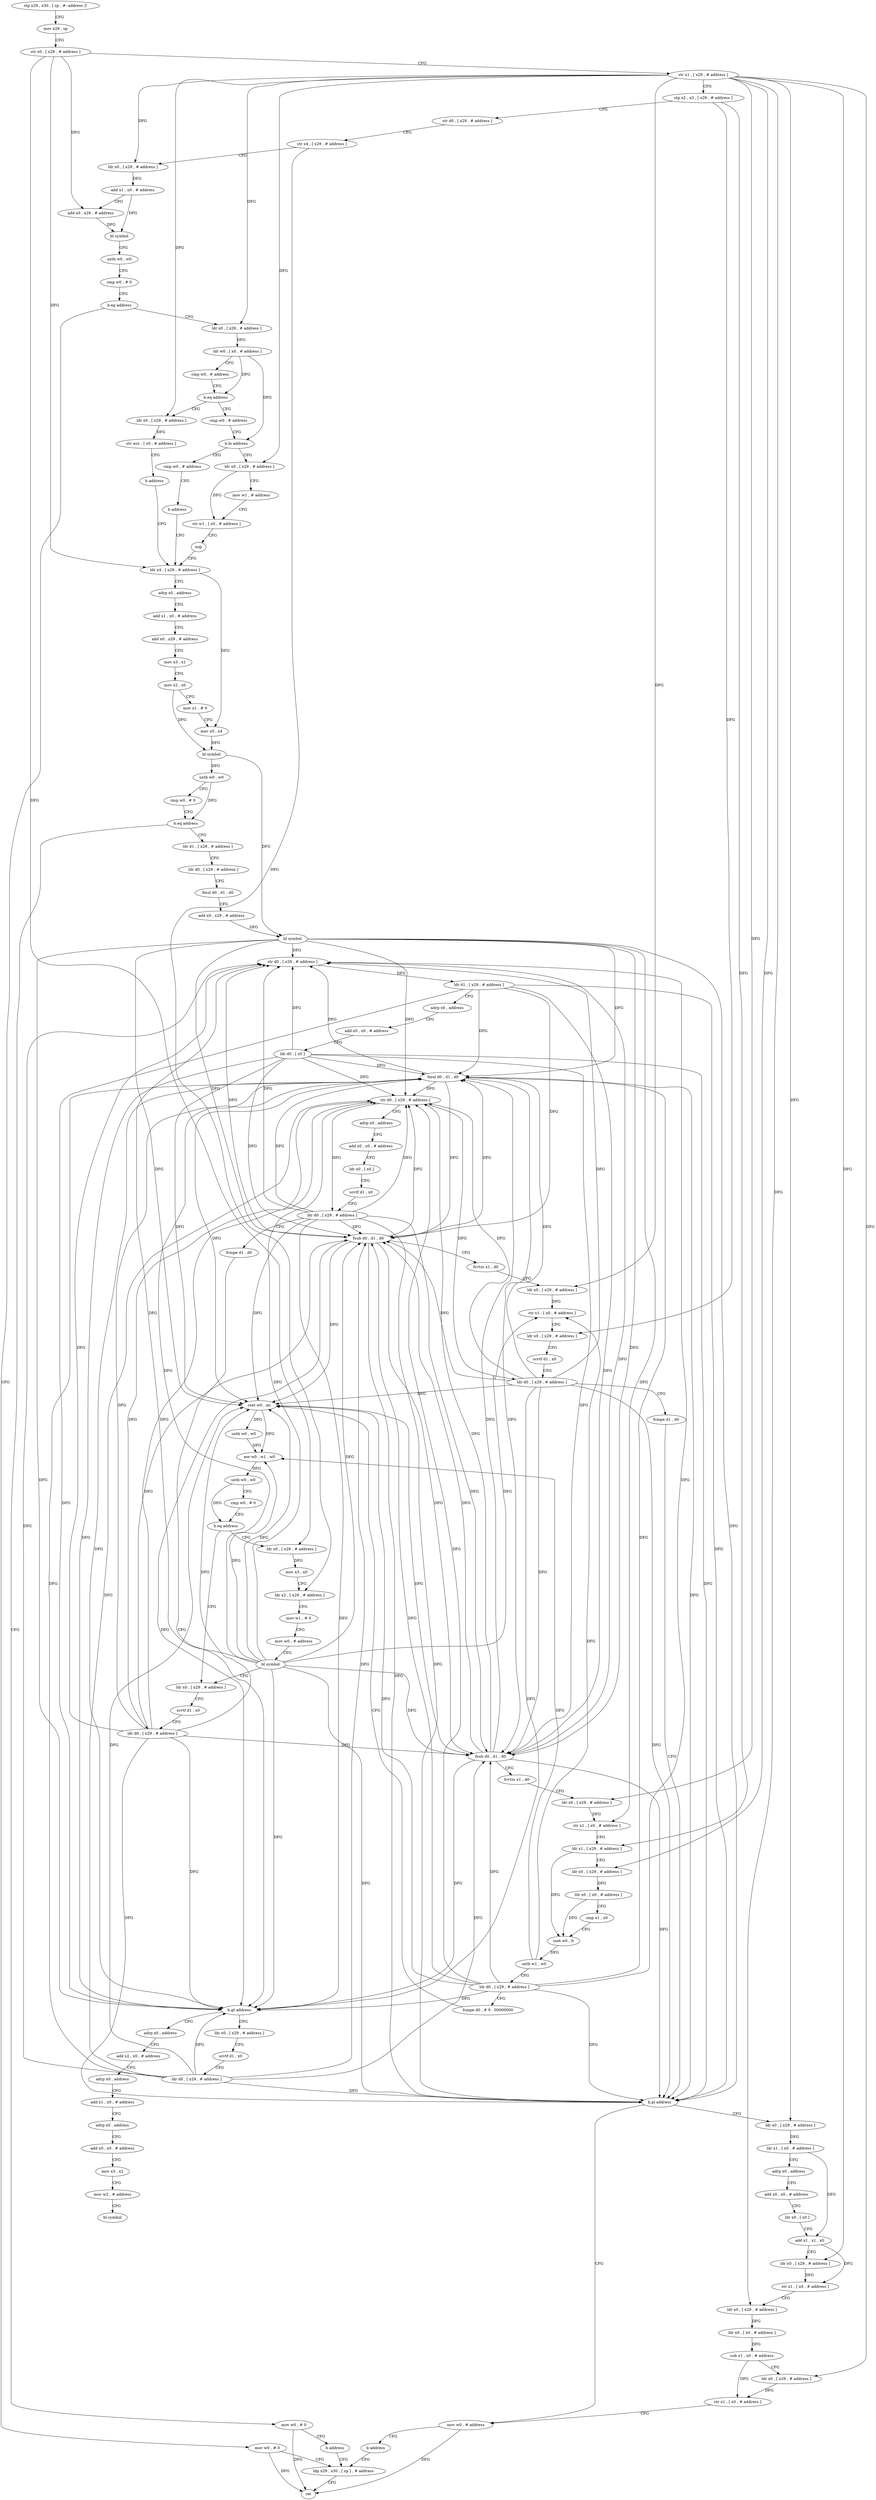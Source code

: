 digraph "func" {
"4281480" [label = "stp x29 , x30 , [ sp , #- address ]!" ]
"4281484" [label = "mov x29 , sp" ]
"4281488" [label = "str x0 , [ x29 , # address ]" ]
"4281492" [label = "str x1 , [ x29 , # address ]" ]
"4281496" [label = "stp x2 , x3 , [ x29 , # address ]" ]
"4281500" [label = "str d0 , [ x29 , # address ]" ]
"4281504" [label = "str x4 , [ x29 , # address ]" ]
"4281508" [label = "ldr x0 , [ x29 , # address ]" ]
"4281512" [label = "add x1 , x0 , # address" ]
"4281516" [label = "add x0 , x29 , # address" ]
"4281520" [label = "bl symbol" ]
"4281524" [label = "uxtb w0 , w0" ]
"4281528" [label = "cmp w0 , # 0" ]
"4281532" [label = "b.eq address" ]
"4281980" [label = "mov w0 , # 0" ]
"4281536" [label = "ldr x0 , [ x29 , # address ]" ]
"4281984" [label = "ldp x29 , x30 , [ sp ] , # address" ]
"4281540" [label = "ldr w0 , [ x0 , # address ]" ]
"4281544" [label = "cmp w0 , # address" ]
"4281548" [label = "b.eq address" ]
"4281568" [label = "ldr x0 , [ x29 , # address ]" ]
"4281552" [label = "cmp w0 , # address" ]
"4281572" [label = "str wzr , [ x0 , # address ]" ]
"4281576" [label = "b address" ]
"4281596" [label = "ldr x4 , [ x29 , # address ]" ]
"4281556" [label = "b.lo address" ]
"4281580" [label = "ldr x0 , [ x29 , # address ]" ]
"4281560" [label = "cmp w0 , # address" ]
"4281600" [label = "adrp x0 , address" ]
"4281604" [label = "add x1 , x0 , # address" ]
"4281608" [label = "add x0 , x29 , # address" ]
"4281612" [label = "mov x3 , x1" ]
"4281616" [label = "mov x2 , x0" ]
"4281620" [label = "mov x1 , # 0" ]
"4281624" [label = "mov x0 , x4" ]
"4281628" [label = "bl symbol" ]
"4281632" [label = "uxtb w0 , w0" ]
"4281636" [label = "cmp w0 , # 0" ]
"4281640" [label = "b.eq address" ]
"4281972" [label = "mov w0 , # 0" ]
"4281644" [label = "ldr d1 , [ x29 , # address ]" ]
"4281584" [label = "mov w1 , # address" ]
"4281588" [label = "str w1 , [ x0 , # address ]" ]
"4281592" [label = "nop" ]
"4281564" [label = "b address" ]
"4281976" [label = "b address" ]
"4281648" [label = "ldr d0 , [ x29 , # address ]" ]
"4281652" [label = "fmul d0 , d1 , d0" ]
"4281656" [label = "add x0 , x29 , # address" ]
"4281660" [label = "bl symbol" ]
"4281664" [label = "str d0 , [ x29 , # address ]" ]
"4281668" [label = "ldr d1 , [ x29 , # address ]" ]
"4281672" [label = "adrp x0 , address" ]
"4281676" [label = "add x0 , x0 , # address" ]
"4281680" [label = "ldr d0 , [ x0 ]" ]
"4281684" [label = "fmul d0 , d1 , d0" ]
"4281688" [label = "str d0 , [ x29 , # address ]" ]
"4281692" [label = "adrp x0 , address" ]
"4281696" [label = "add x0 , x0 , # address" ]
"4281700" [label = "ldr x0 , [ x0 ]" ]
"4281704" [label = "scvtf d1 , x0" ]
"4281708" [label = "ldr d0 , [ x29 , # address ]" ]
"4281712" [label = "fcmpe d1 , d0" ]
"4281716" [label = "b.gt address" ]
"4281756" [label = "ldr x0 , [ x29 , # address ]" ]
"4281720" [label = "adrp x0 , address" ]
"4281988" [label = "ret" ]
"4281760" [label = "scvtf d1 , x0" ]
"4281764" [label = "ldr d0 , [ x29 , # address ]" ]
"4281768" [label = "fsub d0 , d1 , d0" ]
"4281772" [label = "fcvtzs x1 , d0" ]
"4281776" [label = "ldr x0 , [ x29 , # address ]" ]
"4281780" [label = "str x1 , [ x0 , # address ]" ]
"4281784" [label = "ldr x1 , [ x29 , # address ]" ]
"4281788" [label = "ldr x0 , [ x29 , # address ]" ]
"4281792" [label = "ldr x0 , [ x0 , # address ]" ]
"4281796" [label = "cmp x1 , x0" ]
"4281800" [label = "cset w0 , lt" ]
"4281804" [label = "uxtb w1 , w0" ]
"4281808" [label = "ldr d0 , [ x29 , # address ]" ]
"4281812" [label = "fcmpe d0 , # 0 . 00000000" ]
"4281816" [label = "cset w0 , mi" ]
"4281820" [label = "uxtb w0 , w0" ]
"4281824" [label = "eor w0 , w1 , w0" ]
"4281828" [label = "uxtb w0 , w0" ]
"4281832" [label = "cmp w0 , # 0" ]
"4281836" [label = "b.eq address" ]
"4281864" [label = "ldr x0 , [ x29 , # address ]" ]
"4281840" [label = "ldr x0 , [ x29 , # address ]" ]
"4281724" [label = "add x2 , x0 , # address" ]
"4281728" [label = "adrp x0 , address" ]
"4281732" [label = "add x1 , x0 , # address" ]
"4281736" [label = "adrp x0 , address" ]
"4281740" [label = "add x0 , x0 , # address" ]
"4281744" [label = "mov x3 , x2" ]
"4281748" [label = "mov w2 , # address" ]
"4281752" [label = "bl symbol" ]
"4281868" [label = "scvtf d1 , x0" ]
"4281872" [label = "ldr d0 , [ x29 , # address ]" ]
"4281876" [label = "fsub d0 , d1 , d0" ]
"4281880" [label = "fcvtzs x1 , d0" ]
"4281884" [label = "ldr x0 , [ x29 , # address ]" ]
"4281888" [label = "str x1 , [ x0 , # address ]" ]
"4281892" [label = "ldr x0 , [ x29 , # address ]" ]
"4281896" [label = "scvtf d1 , x0" ]
"4281900" [label = "ldr d0 , [ x29 , # address ]" ]
"4281904" [label = "fcmpe d1 , d0" ]
"4281908" [label = "b.pl address" ]
"4281964" [label = "mov w0 , # address" ]
"4281912" [label = "ldr x0 , [ x29 , # address ]" ]
"4281844" [label = "mov x3 , x0" ]
"4281848" [label = "ldr x2 , [ x29 , # address ]" ]
"4281852" [label = "mov w1 , # 0" ]
"4281856" [label = "mov w0 , # address" ]
"4281860" [label = "bl symbol" ]
"4281968" [label = "b address" ]
"4281916" [label = "ldr x1 , [ x0 , # address ]" ]
"4281920" [label = "adrp x0 , address" ]
"4281924" [label = "add x0 , x0 , # address" ]
"4281928" [label = "ldr x0 , [ x0 ]" ]
"4281932" [label = "add x1 , x1 , x0" ]
"4281936" [label = "ldr x0 , [ x29 , # address ]" ]
"4281940" [label = "str x1 , [ x0 , # address ]" ]
"4281944" [label = "ldr x0 , [ x29 , # address ]" ]
"4281948" [label = "ldr x0 , [ x0 , # address ]" ]
"4281952" [label = "sub x1 , x0 , # address" ]
"4281956" [label = "ldr x0 , [ x29 , # address ]" ]
"4281960" [label = "str x1 , [ x0 , # address ]" ]
"4281480" -> "4281484" [ label = "CFG" ]
"4281484" -> "4281488" [ label = "CFG" ]
"4281488" -> "4281492" [ label = "CFG" ]
"4281488" -> "4281596" [ label = "DFG" ]
"4281488" -> "4281840" [ label = "DFG" ]
"4281488" -> "4281516" [ label = "DFG" ]
"4281492" -> "4281496" [ label = "CFG" ]
"4281492" -> "4281508" [ label = "DFG" ]
"4281492" -> "4281536" [ label = "DFG" ]
"4281492" -> "4281568" [ label = "DFG" ]
"4281492" -> "4281580" [ label = "DFG" ]
"4281492" -> "4281776" [ label = "DFG" ]
"4281492" -> "4281788" [ label = "DFG" ]
"4281492" -> "4281884" [ label = "DFG" ]
"4281492" -> "4281912" [ label = "DFG" ]
"4281492" -> "4281936" [ label = "DFG" ]
"4281492" -> "4281944" [ label = "DFG" ]
"4281492" -> "4281956" [ label = "DFG" ]
"4281496" -> "4281500" [ label = "CFG" ]
"4281496" -> "4281784" [ label = "DFG" ]
"4281496" -> "4281892" [ label = "DFG" ]
"4281500" -> "4281504" [ label = "CFG" ]
"4281504" -> "4281508" [ label = "CFG" ]
"4281504" -> "4281848" [ label = "DFG" ]
"4281508" -> "4281512" [ label = "DFG" ]
"4281512" -> "4281516" [ label = "CFG" ]
"4281512" -> "4281520" [ label = "DFG" ]
"4281516" -> "4281520" [ label = "DFG" ]
"4281520" -> "4281524" [ label = "CFG" ]
"4281524" -> "4281528" [ label = "CFG" ]
"4281528" -> "4281532" [ label = "CFG" ]
"4281532" -> "4281980" [ label = "CFG" ]
"4281532" -> "4281536" [ label = "CFG" ]
"4281980" -> "4281984" [ label = "CFG" ]
"4281980" -> "4281988" [ label = "DFG" ]
"4281536" -> "4281540" [ label = "DFG" ]
"4281984" -> "4281988" [ label = "CFG" ]
"4281540" -> "4281544" [ label = "CFG" ]
"4281540" -> "4281548" [ label = "DFG" ]
"4281540" -> "4281556" [ label = "DFG" ]
"4281544" -> "4281548" [ label = "CFG" ]
"4281548" -> "4281568" [ label = "CFG" ]
"4281548" -> "4281552" [ label = "CFG" ]
"4281568" -> "4281572" [ label = "DFG" ]
"4281552" -> "4281556" [ label = "CFG" ]
"4281572" -> "4281576" [ label = "CFG" ]
"4281576" -> "4281596" [ label = "CFG" ]
"4281596" -> "4281600" [ label = "CFG" ]
"4281596" -> "4281624" [ label = "DFG" ]
"4281556" -> "4281580" [ label = "CFG" ]
"4281556" -> "4281560" [ label = "CFG" ]
"4281580" -> "4281584" [ label = "CFG" ]
"4281580" -> "4281588" [ label = "DFG" ]
"4281560" -> "4281564" [ label = "CFG" ]
"4281600" -> "4281604" [ label = "CFG" ]
"4281604" -> "4281608" [ label = "CFG" ]
"4281608" -> "4281612" [ label = "CFG" ]
"4281612" -> "4281616" [ label = "CFG" ]
"4281616" -> "4281620" [ label = "CFG" ]
"4281616" -> "4281628" [ label = "DFG" ]
"4281620" -> "4281624" [ label = "CFG" ]
"4281624" -> "4281628" [ label = "DFG" ]
"4281628" -> "4281632" [ label = "DFG" ]
"4281628" -> "4281660" [ label = "DFG" ]
"4281632" -> "4281636" [ label = "CFG" ]
"4281632" -> "4281640" [ label = "DFG" ]
"4281636" -> "4281640" [ label = "CFG" ]
"4281640" -> "4281972" [ label = "CFG" ]
"4281640" -> "4281644" [ label = "CFG" ]
"4281972" -> "4281976" [ label = "CFG" ]
"4281972" -> "4281988" [ label = "DFG" ]
"4281644" -> "4281648" [ label = "CFG" ]
"4281584" -> "4281588" [ label = "CFG" ]
"4281588" -> "4281592" [ label = "CFG" ]
"4281592" -> "4281596" [ label = "CFG" ]
"4281564" -> "4281596" [ label = "CFG" ]
"4281976" -> "4281984" [ label = "CFG" ]
"4281648" -> "4281652" [ label = "CFG" ]
"4281652" -> "4281656" [ label = "CFG" ]
"4281656" -> "4281660" [ label = "DFG" ]
"4281660" -> "4281664" [ label = "DFG" ]
"4281660" -> "4281780" [ label = "DFG" ]
"4281660" -> "4281684" [ label = "DFG" ]
"4281660" -> "4281688" [ label = "DFG" ]
"4281660" -> "4281716" [ label = "DFG" ]
"4281660" -> "4281768" [ label = "DFG" ]
"4281660" -> "4281816" [ label = "DFG" ]
"4281660" -> "4281876" [ label = "DFG" ]
"4281660" -> "4281908" [ label = "DFG" ]
"4281664" -> "4281668" [ label = "DFG" ]
"4281668" -> "4281672" [ label = "CFG" ]
"4281668" -> "4281684" [ label = "DFG" ]
"4281668" -> "4281716" [ label = "DFG" ]
"4281668" -> "4281768" [ label = "DFG" ]
"4281668" -> "4281876" [ label = "DFG" ]
"4281668" -> "4281908" [ label = "DFG" ]
"4281672" -> "4281676" [ label = "CFG" ]
"4281676" -> "4281680" [ label = "CFG" ]
"4281680" -> "4281684" [ label = "DFG" ]
"4281680" -> "4281664" [ label = "DFG" ]
"4281680" -> "4281688" [ label = "DFG" ]
"4281680" -> "4281716" [ label = "DFG" ]
"4281680" -> "4281768" [ label = "DFG" ]
"4281680" -> "4281816" [ label = "DFG" ]
"4281680" -> "4281876" [ label = "DFG" ]
"4281680" -> "4281908" [ label = "DFG" ]
"4281684" -> "4281688" [ label = "DFG" ]
"4281684" -> "4281664" [ label = "DFG" ]
"4281684" -> "4281716" [ label = "DFG" ]
"4281684" -> "4281768" [ label = "DFG" ]
"4281684" -> "4281816" [ label = "DFG" ]
"4281684" -> "4281876" [ label = "DFG" ]
"4281684" -> "4281908" [ label = "DFG" ]
"4281688" -> "4281692" [ label = "CFG" ]
"4281688" -> "4281708" [ label = "DFG" ]
"4281688" -> "4281872" [ label = "DFG" ]
"4281688" -> "4281900" [ label = "DFG" ]
"4281692" -> "4281696" [ label = "CFG" ]
"4281696" -> "4281700" [ label = "CFG" ]
"4281700" -> "4281704" [ label = "CFG" ]
"4281704" -> "4281708" [ label = "CFG" ]
"4281708" -> "4281712" [ label = "CFG" ]
"4281708" -> "4281664" [ label = "DFG" ]
"4281708" -> "4281684" [ label = "DFG" ]
"4281708" -> "4281688" [ label = "DFG" ]
"4281708" -> "4281716" [ label = "DFG" ]
"4281708" -> "4281768" [ label = "DFG" ]
"4281708" -> "4281816" [ label = "DFG" ]
"4281708" -> "4281876" [ label = "DFG" ]
"4281708" -> "4281908" [ label = "DFG" ]
"4281712" -> "4281716" [ label = "CFG" ]
"4281716" -> "4281756" [ label = "CFG" ]
"4281716" -> "4281720" [ label = "CFG" ]
"4281756" -> "4281760" [ label = "CFG" ]
"4281720" -> "4281724" [ label = "CFG" ]
"4281760" -> "4281764" [ label = "CFG" ]
"4281764" -> "4281768" [ label = "DFG" ]
"4281764" -> "4281664" [ label = "DFG" ]
"4281764" -> "4281684" [ label = "DFG" ]
"4281764" -> "4281688" [ label = "DFG" ]
"4281764" -> "4281716" [ label = "DFG" ]
"4281764" -> "4281816" [ label = "DFG" ]
"4281764" -> "4281876" [ label = "DFG" ]
"4281764" -> "4281908" [ label = "DFG" ]
"4281768" -> "4281772" [ label = "CFG" ]
"4281768" -> "4281664" [ label = "DFG" ]
"4281768" -> "4281684" [ label = "DFG" ]
"4281768" -> "4281688" [ label = "DFG" ]
"4281768" -> "4281716" [ label = "DFG" ]
"4281768" -> "4281816" [ label = "DFG" ]
"4281768" -> "4281876" [ label = "DFG" ]
"4281768" -> "4281908" [ label = "DFG" ]
"4281772" -> "4281776" [ label = "CFG" ]
"4281776" -> "4281780" [ label = "DFG" ]
"4281780" -> "4281784" [ label = "CFG" ]
"4281784" -> "4281788" [ label = "CFG" ]
"4281784" -> "4281800" [ label = "DFG" ]
"4281788" -> "4281792" [ label = "DFG" ]
"4281792" -> "4281796" [ label = "CFG" ]
"4281792" -> "4281800" [ label = "DFG" ]
"4281796" -> "4281800" [ label = "CFG" ]
"4281800" -> "4281804" [ label = "DFG" ]
"4281804" -> "4281808" [ label = "CFG" ]
"4281804" -> "4281824" [ label = "DFG" ]
"4281804" -> "4281888" [ label = "DFG" ]
"4281808" -> "4281812" [ label = "CFG" ]
"4281808" -> "4281664" [ label = "DFG" ]
"4281808" -> "4281684" [ label = "DFG" ]
"4281808" -> "4281688" [ label = "DFG" ]
"4281808" -> "4281716" [ label = "DFG" ]
"4281808" -> "4281768" [ label = "DFG" ]
"4281808" -> "4281816" [ label = "DFG" ]
"4281808" -> "4281876" [ label = "DFG" ]
"4281808" -> "4281908" [ label = "DFG" ]
"4281812" -> "4281816" [ label = "CFG" ]
"4281816" -> "4281820" [ label = "DFG" ]
"4281816" -> "4281824" [ label = "DFG" ]
"4281820" -> "4281824" [ label = "DFG" ]
"4281824" -> "4281828" [ label = "DFG" ]
"4281828" -> "4281832" [ label = "CFG" ]
"4281828" -> "4281836" [ label = "DFG" ]
"4281832" -> "4281836" [ label = "CFG" ]
"4281836" -> "4281864" [ label = "CFG" ]
"4281836" -> "4281840" [ label = "CFG" ]
"4281864" -> "4281868" [ label = "CFG" ]
"4281840" -> "4281844" [ label = "DFG" ]
"4281724" -> "4281728" [ label = "CFG" ]
"4281728" -> "4281732" [ label = "CFG" ]
"4281732" -> "4281736" [ label = "CFG" ]
"4281736" -> "4281740" [ label = "CFG" ]
"4281740" -> "4281744" [ label = "CFG" ]
"4281744" -> "4281748" [ label = "CFG" ]
"4281748" -> "4281752" [ label = "CFG" ]
"4281868" -> "4281872" [ label = "CFG" ]
"4281872" -> "4281876" [ label = "DFG" ]
"4281872" -> "4281664" [ label = "DFG" ]
"4281872" -> "4281684" [ label = "DFG" ]
"4281872" -> "4281688" [ label = "DFG" ]
"4281872" -> "4281716" [ label = "DFG" ]
"4281872" -> "4281768" [ label = "DFG" ]
"4281872" -> "4281816" [ label = "DFG" ]
"4281872" -> "4281908" [ label = "DFG" ]
"4281876" -> "4281880" [ label = "CFG" ]
"4281876" -> "4281664" [ label = "DFG" ]
"4281876" -> "4281684" [ label = "DFG" ]
"4281876" -> "4281688" [ label = "DFG" ]
"4281876" -> "4281716" [ label = "DFG" ]
"4281876" -> "4281768" [ label = "DFG" ]
"4281876" -> "4281816" [ label = "DFG" ]
"4281876" -> "4281908" [ label = "DFG" ]
"4281880" -> "4281884" [ label = "CFG" ]
"4281884" -> "4281888" [ label = "DFG" ]
"4281888" -> "4281892" [ label = "CFG" ]
"4281892" -> "4281896" [ label = "CFG" ]
"4281896" -> "4281900" [ label = "CFG" ]
"4281900" -> "4281904" [ label = "CFG" ]
"4281900" -> "4281664" [ label = "DFG" ]
"4281900" -> "4281684" [ label = "DFG" ]
"4281900" -> "4281688" [ label = "DFG" ]
"4281900" -> "4281716" [ label = "DFG" ]
"4281900" -> "4281768" [ label = "DFG" ]
"4281900" -> "4281816" [ label = "DFG" ]
"4281900" -> "4281876" [ label = "DFG" ]
"4281900" -> "4281908" [ label = "DFG" ]
"4281904" -> "4281908" [ label = "CFG" ]
"4281908" -> "4281964" [ label = "CFG" ]
"4281908" -> "4281912" [ label = "CFG" ]
"4281964" -> "4281968" [ label = "CFG" ]
"4281964" -> "4281988" [ label = "DFG" ]
"4281912" -> "4281916" [ label = "DFG" ]
"4281844" -> "4281848" [ label = "CFG" ]
"4281848" -> "4281852" [ label = "CFG" ]
"4281852" -> "4281856" [ label = "CFG" ]
"4281856" -> "4281860" [ label = "CFG" ]
"4281860" -> "4281864" [ label = "CFG" ]
"4281860" -> "4281664" [ label = "DFG" ]
"4281860" -> "4281684" [ label = "DFG" ]
"4281860" -> "4281688" [ label = "DFG" ]
"4281860" -> "4281716" [ label = "DFG" ]
"4281860" -> "4281768" [ label = "DFG" ]
"4281860" -> "4281816" [ label = "DFG" ]
"4281860" -> "4281876" [ label = "DFG" ]
"4281860" -> "4281888" [ label = "DFG" ]
"4281860" -> "4281908" [ label = "DFG" ]
"4281860" -> "4281824" [ label = "DFG" ]
"4281968" -> "4281984" [ label = "CFG" ]
"4281916" -> "4281920" [ label = "CFG" ]
"4281916" -> "4281932" [ label = "DFG" ]
"4281920" -> "4281924" [ label = "CFG" ]
"4281924" -> "4281928" [ label = "CFG" ]
"4281928" -> "4281932" [ label = "CFG" ]
"4281932" -> "4281936" [ label = "CFG" ]
"4281932" -> "4281940" [ label = "DFG" ]
"4281936" -> "4281940" [ label = "DFG" ]
"4281940" -> "4281944" [ label = "CFG" ]
"4281944" -> "4281948" [ label = "DFG" ]
"4281948" -> "4281952" [ label = "DFG" ]
"4281952" -> "4281956" [ label = "CFG" ]
"4281952" -> "4281960" [ label = "DFG" ]
"4281956" -> "4281960" [ label = "DFG" ]
"4281960" -> "4281964" [ label = "CFG" ]
}
